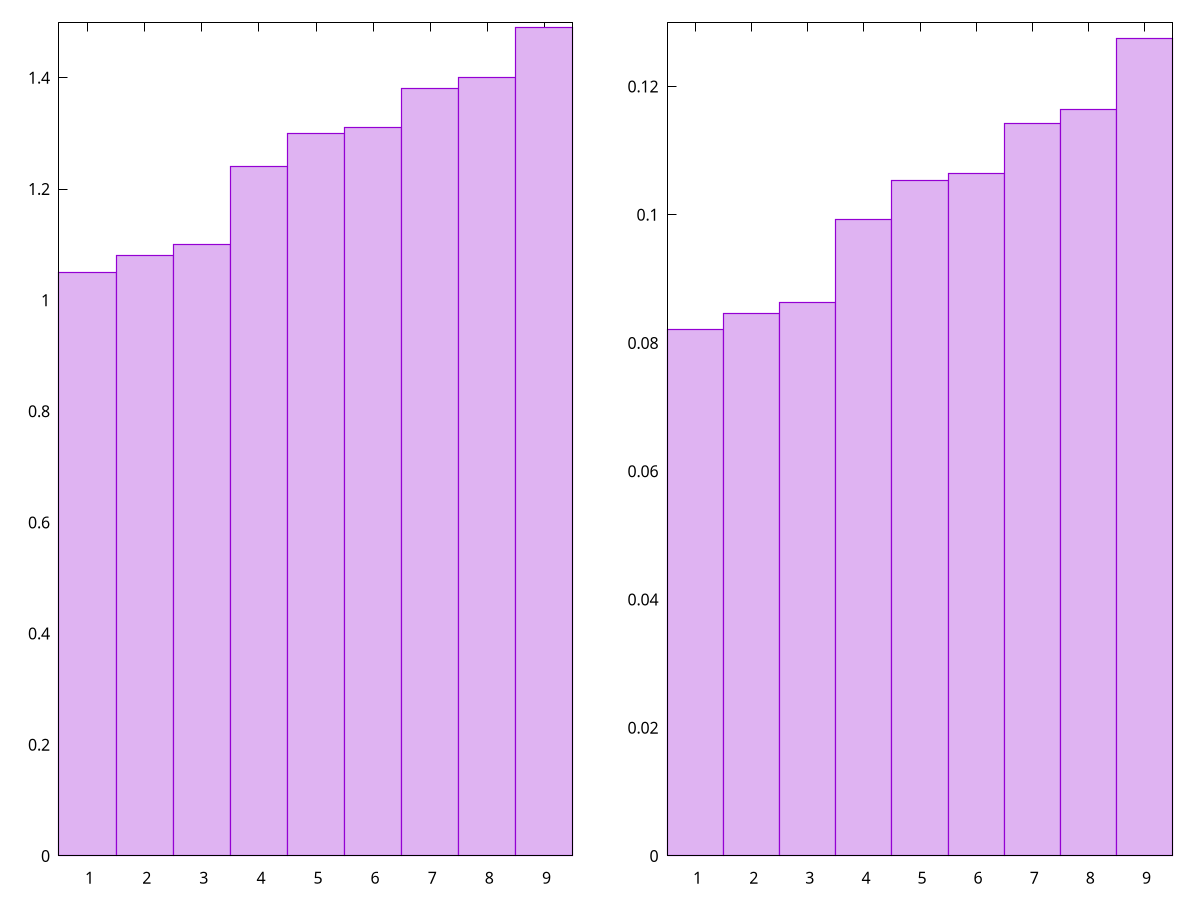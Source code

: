 set terminal qt size 1280, 480 position 1000, 300
# set terminal qt size 640, 480 position 280, 300

# set terminal postscript eps color size 5, 3.5 colortext font "Helvetica, 14"
# set terminal gif size 640, 480 font "Helvetica, 12" animate delay 10
# set terminal png truecolor font "Helvetica, 12" size 640, 480

# set table ""
FILENAME = ""
# set output FILENAME

# set title ""
# set xlabel ""
# set ylabel ""
# set format x "%.0f"
# set format y "%.0f"

unset key
# set grid
# set size square

# set logscale x
# set logscale y

set xrange [0.5:9.5]

# set timestamp "%Y/%m/%d (%a) %H:%M:%S"

set pointsize 1.0
# set samples 200

# set multiplot layout 2, 2
set multiplot layout 1, 2

$DATA << EOD
1.00 0.07805982211475883
1.05 0.08206203477749992
1.08 0.08456119580192598
1.10 0.08626944527138976
1.24 0.09923348253762715
1.30 0.10536973839942328
1.31 0.10642872187595255
1.38 0.1141456749323887
1.40 0.11645157052428143
1.49 0.1274183137647524
EOD

line_width = 1.2

set style fill solid 0.3 border 1

set yrange [0:1.5]
plot $DATA using 1 with boxes linewidth line_width

set yrange [0:0.13]
plot $DATA using 2 with boxes linewidth line_width

#Python 3
# A = [1.00, 1.05, 1.08, 1.10, 1.24, 1.30, 1.31, 1.38, 1.40, 1.49, ]
# expA = np.sum(np.exp(np.array(A)))
# for i in A:
#     print(exp(i) / expA)

# unset multiplot
pause -1 "Press any key: "

